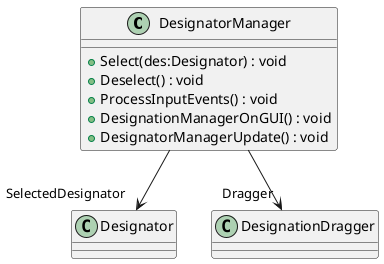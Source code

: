 @startuml
class DesignatorManager {
    + Select(des:Designator) : void
    + Deselect() : void
    + ProcessInputEvents() : void
    + DesignationManagerOnGUI() : void
    + DesignatorManagerUpdate() : void
}
DesignatorManager --> "SelectedDesignator" Designator
DesignatorManager --> "Dragger" DesignationDragger
@enduml
